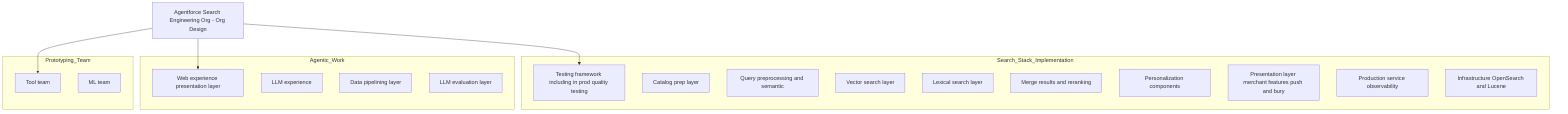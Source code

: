 graph TB
  O[Agentforce Search Engineering Org - Org Design]

  subgraph Search_Stack_Implementation
    direction TB
    S1[Testing framework including in prod quality testing]
    S2[Catalog prep layer]
    S3[Query preprocessing and semantic]
    S4[Vector search layer]
    S5[Lexical search layer]
    S6[Merge results and reranking]
    S7[Personalization components]
    S8[Presentation layer merchant features push and bury]
    S9[Production service observability]
    S10[Infrastructure OpenSearch and Lucene]
  end

  subgraph Agentic_Work
    direction TB
    A1[Web experience presentation layer]
    A2[LLM experience]
    A3[Data pipelining layer]
    A4[LLM evaluation layer]
  end

  subgraph Prototyping_Team
    direction TB
    P1[Tool team]
    P2[ML team]
  end

  O --> S1
  O --> A1
  O --> P1